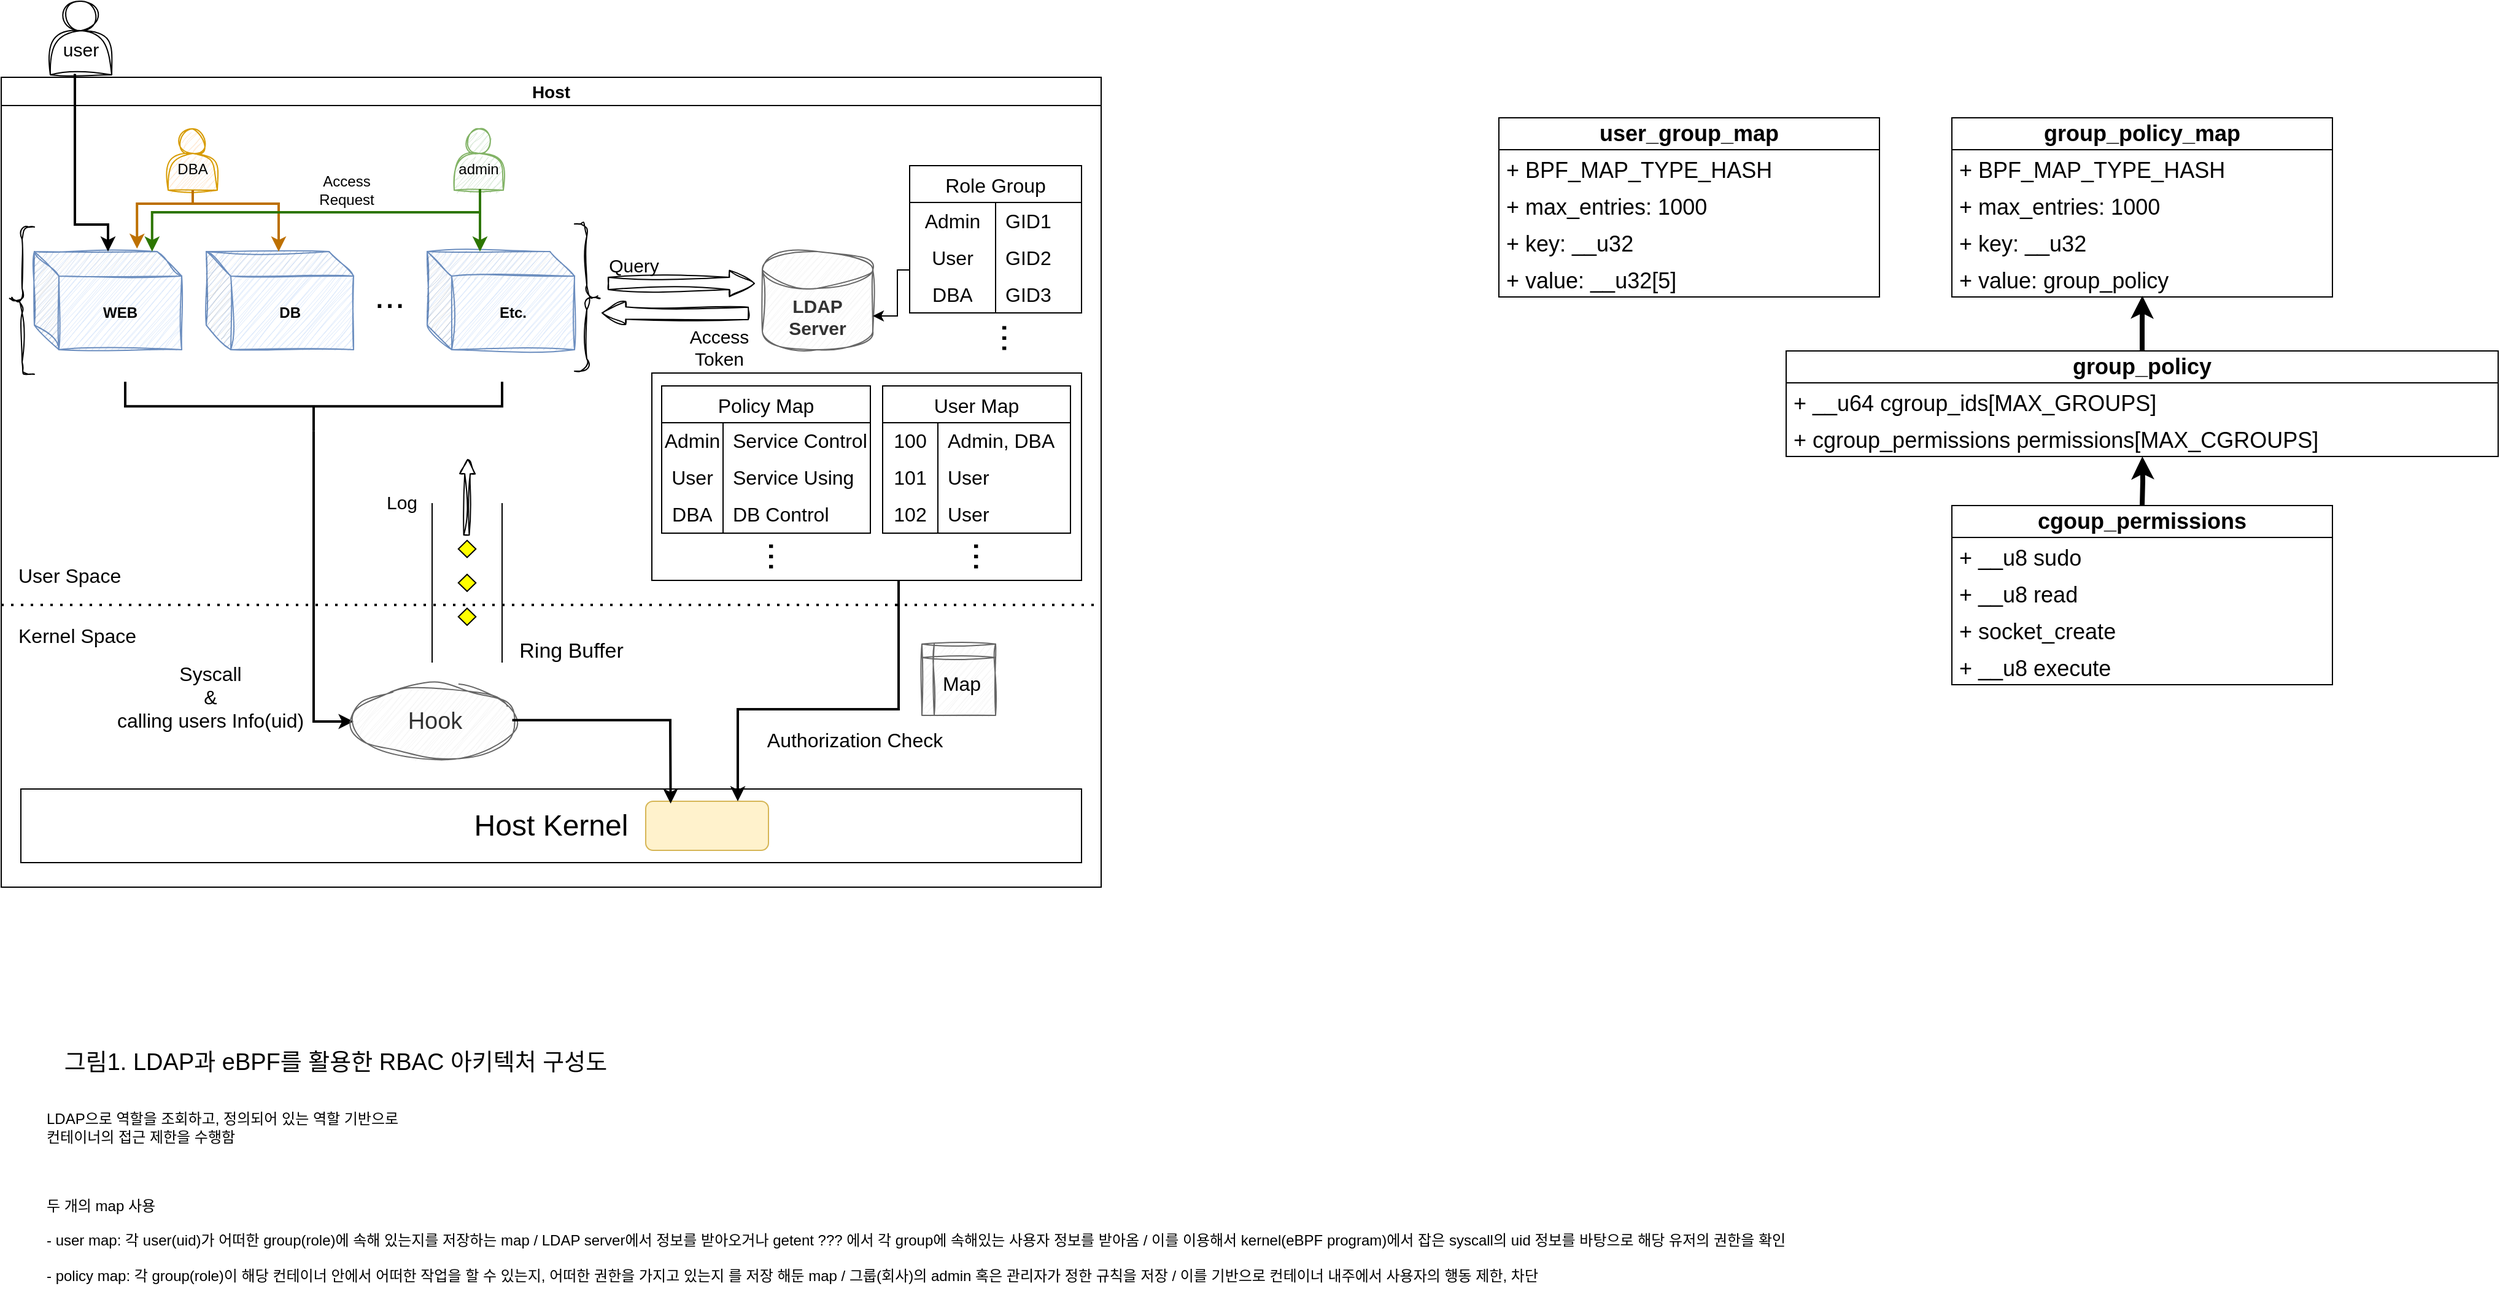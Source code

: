 <mxfile version="24.7.17">
  <diagram name="페이지-1" id="OeGGUrurBwnydXl34IDs">
    <mxGraphModel dx="1259" dy="655" grid="1" gridSize="10" guides="1" tooltips="1" connect="1" arrows="1" fold="1" page="1" pageScale="1" pageWidth="827" pageHeight="1169" math="0" shadow="0">
      <root>
        <mxCell id="0" />
        <mxCell id="1" parent="0" />
        <mxCell id="XZGAnjdKv0loTaV-YKSG-109" value="&lt;font style=&quot;font-size: 19px;&quot;&gt;그림1. LDAP과 eBPF를 활용한 RBAC 아키텍처 구성도&lt;/font&gt;" style="text;html=1;align=center;verticalAlign=middle;resizable=0;points=[];autosize=1;strokeColor=none;fillColor=none;" parent="1" vertex="1">
          <mxGeometry x="37" y="950" width="490" height="40" as="geometry" />
        </mxCell>
        <mxCell id="XZGAnjdKv0loTaV-YKSG-129" value="LDAP으로 역할을 조회하고, 정의되어 있는 역할 기반으로&amp;nbsp;&lt;div&gt;컨테이너의 접근 제한을 수행함&lt;/div&gt;" style="text;html=1;align=left;verticalAlign=middle;resizable=0;points=[];autosize=1;strokeColor=none;fillColor=none;" parent="1" vertex="1">
          <mxGeometry x="45" y="1003" width="330" height="40" as="geometry" />
        </mxCell>
        <mxCell id="XZGAnjdKv0loTaV-YKSG-136" value="두 개의 map 사용&lt;div&gt;&lt;br&gt;- user map: 각 user(uid)가 어떠한 group(role)에 속해 있는지를 저장하는 map / LDAP server에서 정보를 받아오거나 getent ??? 에서 각 group에 속해있는 사용자 정보를 받아옴 / 이를 이용해서 kernel(eBPF program)에서 잡은 syscall의 uid 정보를 바탕으로 해당 유저의 권한을 확인&lt;div&gt;&lt;br&gt;&lt;div&gt;- policy map: 각 group(role)이 해당 컨테이너 안에서 어떠한 작업을 할 수 있는지, 어떠한 권한을 가지고 있는지 를 저장 해둔 map / 그룹(회사)의 admin 혹은 관리자가 정한 규칙을 저장 / 이를 기반으로 컨테이너 내주에서 사용자의 행동 제한, 차단&lt;/div&gt;&lt;/div&gt;&lt;/div&gt;" style="text;html=1;align=left;verticalAlign=middle;resizable=0;points=[];autosize=1;strokeColor=none;fillColor=none;" parent="1" vertex="1">
          <mxGeometry x="45" y="1070" width="1510" height="90" as="geometry" />
        </mxCell>
        <mxCell id="NvO6NaQh2NzB1B0ZIFdz-1" value="Host" style="swimlane;whiteSpace=wrap;html=1;fontSize=14;" vertex="1" parent="1">
          <mxGeometry x="10" y="167" width="896" height="660" as="geometry" />
        </mxCell>
        <mxCell id="NvO6NaQh2NzB1B0ZIFdz-2" value="" style="endArrow=none;dashed=1;html=1;dashPattern=1 3;strokeWidth=2;rounded=0;" edge="1" parent="NvO6NaQh2NzB1B0ZIFdz-1">
          <mxGeometry width="50" height="50" relative="1" as="geometry">
            <mxPoint y="430" as="sourcePoint" />
            <mxPoint x="896" y="430" as="targetPoint" />
          </mxGeometry>
        </mxCell>
        <mxCell id="NvO6NaQh2NzB1B0ZIFdz-3" value="WEB" style="shape=cube;whiteSpace=wrap;html=1;boundedLbl=1;backgroundOutline=1;darkOpacity=0.05;darkOpacity2=0.1;fillColor=#dae8fc;strokeColor=#6c8ebf;sketch=1;curveFitting=1;jiggle=2;fontStyle=1" vertex="1" parent="NvO6NaQh2NzB1B0ZIFdz-1">
          <mxGeometry x="27" y="142" width="120" height="80" as="geometry" />
        </mxCell>
        <mxCell id="NvO6NaQh2NzB1B0ZIFdz-4" value="DB&amp;nbsp;" style="shape=cube;whiteSpace=wrap;html=1;boundedLbl=1;backgroundOutline=1;darkOpacity=0.05;darkOpacity2=0.1;fillColor=#dae8fc;strokeColor=#6c8ebf;sketch=1;curveFitting=1;jiggle=2;fontStyle=1" vertex="1" parent="NvO6NaQh2NzB1B0ZIFdz-1">
          <mxGeometry x="167" y="142" width="120" height="80" as="geometry" />
        </mxCell>
        <mxCell id="NvO6NaQh2NzB1B0ZIFdz-5" value="Host Kernel" style="rounded=0;whiteSpace=wrap;html=1;fontSize=24;" vertex="1" parent="NvO6NaQh2NzB1B0ZIFdz-1">
          <mxGeometry x="16" y="580" width="864" height="60" as="geometry" />
        </mxCell>
        <mxCell id="NvO6NaQh2NzB1B0ZIFdz-6" value="" style="group" vertex="1" connectable="0" parent="NvO6NaQh2NzB1B0ZIFdz-1">
          <mxGeometry x="525" y="590" width="100" height="40" as="geometry" />
        </mxCell>
        <mxCell id="NvO6NaQh2NzB1B0ZIFdz-7" value="" style="rounded=1;whiteSpace=wrap;html=1;fillColor=#fff2cc;strokeColor=#d6b656;" vertex="1" parent="NvO6NaQh2NzB1B0ZIFdz-6">
          <mxGeometry width="100" height="40" as="geometry" />
        </mxCell>
        <mxCell id="NvO6NaQh2NzB1B0ZIFdz-8" value="" style="shape=image;verticalLabelPosition=bottom;labelBackgroundColor=default;verticalAlign=top;aspect=fixed;imageAspect=0;image=https://ebpf.io/static/logo-black-98b7a1413b4a74ed961d292cf83da82e.svg;" vertex="1" parent="NvO6NaQh2NzB1B0ZIFdz-6">
          <mxGeometry x="14.667" y="7.667" width="70.667" height="24.667" as="geometry" />
        </mxCell>
        <mxCell id="NvO6NaQh2NzB1B0ZIFdz-9" value="User Space" style="text;html=1;align=left;verticalAlign=middle;resizable=0;points=[];autosize=1;strokeColor=none;fillColor=none;fontSize=16;" vertex="1" parent="NvO6NaQh2NzB1B0ZIFdz-1">
          <mxGeometry x="12" y="391" width="110" height="30" as="geometry" />
        </mxCell>
        <mxCell id="NvO6NaQh2NzB1B0ZIFdz-10" value="LDAP&lt;div style=&quot;font-size: 15px;&quot;&gt;Server&lt;/div&gt;" style="shape=cylinder3;whiteSpace=wrap;html=1;boundedLbl=1;backgroundOutline=1;size=15;fillColor=#f5f5f5;fontColor=#333333;strokeColor=#666666;sketch=1;curveFitting=1;jiggle=2;fontStyle=1;fontSize=15;" vertex="1" parent="NvO6NaQh2NzB1B0ZIFdz-1">
          <mxGeometry x="620" y="142" width="90" height="80" as="geometry" />
        </mxCell>
        <mxCell id="NvO6NaQh2NzB1B0ZIFdz-11" value="Kernel Space" style="text;html=1;align=left;verticalAlign=middle;resizable=0;points=[];autosize=1;strokeColor=none;fillColor=none;fontSize=16;" vertex="1" parent="NvO6NaQh2NzB1B0ZIFdz-1">
          <mxGeometry x="12" y="440" width="120" height="30" as="geometry" />
        </mxCell>
        <mxCell id="NvO6NaQh2NzB1B0ZIFdz-12" value="Etc." style="shape=cube;whiteSpace=wrap;html=1;boundedLbl=1;backgroundOutline=1;darkOpacity=0.05;darkOpacity2=0.1;fillColor=#dae8fc;strokeColor=#6c8ebf;sketch=1;curveFitting=1;jiggle=2;fontStyle=1" vertex="1" parent="NvO6NaQh2NzB1B0ZIFdz-1">
          <mxGeometry x="347" y="142" width="120" height="80" as="geometry" />
        </mxCell>
        <mxCell id="NvO6NaQh2NzB1B0ZIFdz-13" value="&lt;font style=&quot;font-size: 30px;&quot;&gt;...&lt;/font&gt;" style="text;html=1;align=center;verticalAlign=middle;resizable=0;points=[];autosize=1;strokeColor=none;fillColor=none;" vertex="1" parent="NvO6NaQh2NzB1B0ZIFdz-1">
          <mxGeometry x="291" y="152" width="50" height="50" as="geometry" />
        </mxCell>
        <mxCell id="NvO6NaQh2NzB1B0ZIFdz-14" value="" style="shape=flexArrow;endArrow=classic;html=1;rounded=0;sketch=1;curveFitting=1;jiggle=2;endWidth=10.347;endSize=6.43;" edge="1" parent="NvO6NaQh2NzB1B0ZIFdz-1">
          <mxGeometry width="50" height="50" relative="1" as="geometry">
            <mxPoint x="494" y="168" as="sourcePoint" />
            <mxPoint x="614" y="168" as="targetPoint" />
          </mxGeometry>
        </mxCell>
        <mxCell id="NvO6NaQh2NzB1B0ZIFdz-15" value="&lt;span style=&quot;font-size: 15px;&quot;&gt;Query&lt;/span&gt;" style="text;html=1;align=center;verticalAlign=middle;resizable=0;points=[];autosize=1;strokeColor=none;fillColor=none;fontSize=15;" vertex="1" parent="NvO6NaQh2NzB1B0ZIFdz-1">
          <mxGeometry x="485" y="138" width="60" height="30" as="geometry" />
        </mxCell>
        <mxCell id="NvO6NaQh2NzB1B0ZIFdz-16" style="edgeStyle=orthogonalEdgeStyle;rounded=0;orthogonalLoop=1;jettySize=auto;html=1;exitX=0.5;exitY=1;exitDx=0;exitDy=0;fillColor=#60a917;strokeColor=#2D7600;strokeWidth=2;" edge="1" parent="NvO6NaQh2NzB1B0ZIFdz-1" source="NvO6NaQh2NzB1B0ZIFdz-29" target="NvO6NaQh2NzB1B0ZIFdz-12">
          <mxGeometry relative="1" as="geometry">
            <mxPoint x="390" y="12" as="sourcePoint" />
            <mxPoint x="584" y="142" as="targetPoint" />
            <Array as="points">
              <mxPoint x="390" y="132" />
              <mxPoint x="390" y="132" />
            </Array>
          </mxGeometry>
        </mxCell>
        <mxCell id="NvO6NaQh2NzB1B0ZIFdz-17" value="" style="shape=flexArrow;endArrow=classic;html=1;rounded=0;sketch=1;curveFitting=1;jiggle=2;endWidth=7.645;endSize=6.084;" edge="1" parent="NvO6NaQh2NzB1B0ZIFdz-1">
          <mxGeometry width="50" height="50" relative="1" as="geometry">
            <mxPoint x="609" y="192.43" as="sourcePoint" />
            <mxPoint x="489" y="192" as="targetPoint" />
          </mxGeometry>
        </mxCell>
        <mxCell id="NvO6NaQh2NzB1B0ZIFdz-18" value="" style="group;sketch=1;curveFitting=1;jiggle=2;" connectable="0" vertex="1" parent="NvO6NaQh2NzB1B0ZIFdz-1">
          <mxGeometry x="102" y="230.16" width="307" height="260.84" as="geometry" />
        </mxCell>
        <mxCell id="NvO6NaQh2NzB1B0ZIFdz-19" value="" style="strokeWidth=2;html=1;shape=mxgraph.flowchart.annotation_2;align=left;labelPosition=right;pointerEvents=1;direction=north;" vertex="1" parent="NvO6NaQh2NzB1B0ZIFdz-18">
          <mxGeometry x="-1" y="18" width="307" height="40" as="geometry" />
        </mxCell>
        <mxCell id="NvO6NaQh2NzB1B0ZIFdz-20" value="" style="shape=flexArrow;endArrow=classic;html=1;rounded=0;width=4.444;endSize=3.541;endWidth=7.088;startWidth=20;sketch=1;curveFitting=1;jiggle=2;" edge="1" parent="NvO6NaQh2NzB1B0ZIFdz-18">
          <mxGeometry width="50" height="50" relative="1" as="geometry">
            <mxPoint x="277" y="143.34" as="sourcePoint" />
            <mxPoint x="278" y="80.84" as="targetPoint" />
            <Array as="points" />
          </mxGeometry>
        </mxCell>
        <mxCell id="NvO6NaQh2NzB1B0ZIFdz-21" value="Log" style="text;html=1;align=center;verticalAlign=middle;resizable=0;points=[];autosize=1;strokeColor=none;fillColor=none;fontSize=15;" vertex="1" parent="NvO6NaQh2NzB1B0ZIFdz-18">
          <mxGeometry x="199" y="100.84" width="50" height="30" as="geometry" />
        </mxCell>
        <mxCell id="NvO6NaQh2NzB1B0ZIFdz-22" value="" style="verticalLabelPosition=bottom;verticalAlign=top;html=1;shape=mxgraph.flowchart.parallel_mode;pointerEvents=1;direction=south;" vertex="1" parent="NvO6NaQh2NzB1B0ZIFdz-18">
          <mxGeometry x="249" y="116.84" width="57" height="130" as="geometry" />
        </mxCell>
        <mxCell id="NvO6NaQh2NzB1B0ZIFdz-23" style="edgeStyle=orthogonalEdgeStyle;rounded=0;orthogonalLoop=1;jettySize=auto;html=1;exitX=0;exitY=0.5;exitDx=0;exitDy=0;endArrow=none;endFill=0;startArrow=classic;startFill=1;strokeWidth=2;" edge="1" parent="NvO6NaQh2NzB1B0ZIFdz-1" source="NvO6NaQh2NzB1B0ZIFdz-24" target="NvO6NaQh2NzB1B0ZIFdz-19">
          <mxGeometry relative="1" as="geometry">
            <mxPoint x="246" y="300" as="targetPoint" />
          </mxGeometry>
        </mxCell>
        <mxCell id="NvO6NaQh2NzB1B0ZIFdz-24" value="Hook" style="ellipse;whiteSpace=wrap;html=1;fillColor=#f5f5f5;fontColor=#333333;strokeColor=#666666;shadow=0;sketch=1;curveFitting=1;jiggle=2;fontSize=19;" vertex="1" parent="NvO6NaQh2NzB1B0ZIFdz-1">
          <mxGeometry x="287" y="495" width="133" height="60" as="geometry" />
        </mxCell>
        <mxCell id="NvO6NaQh2NzB1B0ZIFdz-25" value="" style="shape=curlyBracket;whiteSpace=wrap;html=1;rounded=1;flipH=1;labelPosition=right;verticalLabelPosition=middle;align=left;verticalAlign=middle;sketch=1;curveFitting=1;jiggle=2;" vertex="1" parent="NvO6NaQh2NzB1B0ZIFdz-1">
          <mxGeometry x="467" y="119.5" width="20" height="120" as="geometry" />
        </mxCell>
        <mxCell id="NvO6NaQh2NzB1B0ZIFdz-26" value="&lt;div&gt;&lt;br&gt;&lt;/div&gt;DBA" style="shape=actor;whiteSpace=wrap;html=1;fillColor=#ffe6cc;strokeColor=#d79b00;sketch=1;curveFitting=1;jiggle=2;" vertex="1" parent="NvO6NaQh2NzB1B0ZIFdz-1">
          <mxGeometry x="136" y="42" width="40" height="50" as="geometry" />
        </mxCell>
        <mxCell id="NvO6NaQh2NzB1B0ZIFdz-27" style="edgeStyle=orthogonalEdgeStyle;rounded=0;orthogonalLoop=1;jettySize=auto;html=1;fillColor=#f0a30a;strokeColor=#BD7000;strokeWidth=2;" edge="1" parent="NvO6NaQh2NzB1B0ZIFdz-1">
          <mxGeometry relative="1" as="geometry">
            <mxPoint x="226" y="142" as="targetPoint" />
            <Array as="points">
              <mxPoint x="156" y="103" />
              <mxPoint x="226" y="103" />
            </Array>
            <mxPoint x="156" y="103" as="sourcePoint" />
          </mxGeometry>
        </mxCell>
        <mxCell id="NvO6NaQh2NzB1B0ZIFdz-28" style="edgeStyle=orthogonalEdgeStyle;rounded=0;orthogonalLoop=1;jettySize=auto;html=1;strokeWidth=2;" edge="1" parent="NvO6NaQh2NzB1B0ZIFdz-1" target="NvO6NaQh2NzB1B0ZIFdz-3">
          <mxGeometry relative="1" as="geometry">
            <mxPoint x="63.99" y="119.99" as="targetPoint" />
            <Array as="points">
              <mxPoint x="60" y="120" />
            </Array>
            <mxPoint x="60" y="-9" as="sourcePoint" />
          </mxGeometry>
        </mxCell>
        <mxCell id="NvO6NaQh2NzB1B0ZIFdz-29" value="&lt;div&gt;&lt;br&gt;&lt;/div&gt;&lt;div&gt;&lt;span style=&quot;background-color: initial;&quot;&gt;admin&lt;/span&gt;&lt;br&gt;&lt;/div&gt;" style="shape=actor;whiteSpace=wrap;html=1;fillColor=#d5e8d4;strokeColor=#82b366;sketch=1;curveFitting=1;jiggle=2;" vertex="1" parent="NvO6NaQh2NzB1B0ZIFdz-1">
          <mxGeometry x="369" y="42" width="40" height="50" as="geometry" />
        </mxCell>
        <mxCell id="NvO6NaQh2NzB1B0ZIFdz-30" style="edgeStyle=orthogonalEdgeStyle;rounded=0;orthogonalLoop=1;jettySize=auto;html=1;exitX=0.5;exitY=1;exitDx=0;exitDy=0;entryX=0.641;entryY=0.022;entryDx=0;entryDy=0;entryPerimeter=0;fillColor=#60a917;strokeColor=#2D7600;strokeWidth=2;" edge="1" parent="NvO6NaQh2NzB1B0ZIFdz-1" source="NvO6NaQh2NzB1B0ZIFdz-29">
          <mxGeometry relative="1" as="geometry">
            <mxPoint x="408.99" y="100.24" as="sourcePoint" />
            <mxPoint x="122.91" y="142" as="targetPoint" />
            <Array as="points">
              <mxPoint x="390" y="110" />
              <mxPoint x="123" y="110" />
            </Array>
          </mxGeometry>
        </mxCell>
        <mxCell id="NvO6NaQh2NzB1B0ZIFdz-31" value="Access&lt;br&gt;Request" style="text;html=1;align=center;verticalAlign=middle;resizable=0;points=[];autosize=1;strokeColor=none;fillColor=none;" vertex="1" parent="NvO6NaQh2NzB1B0ZIFdz-1">
          <mxGeometry x="246" y="72" width="70" height="40" as="geometry" />
        </mxCell>
        <mxCell id="NvO6NaQh2NzB1B0ZIFdz-32" value="Ring Buffer" style="text;html=1;align=center;verticalAlign=middle;resizable=0;points=[];autosize=1;strokeColor=none;fillColor=none;fontSize=17;" vertex="1" parent="NvO6NaQh2NzB1B0ZIFdz-1">
          <mxGeometry x="409" y="453" width="110" height="30" as="geometry" />
        </mxCell>
        <mxCell id="NvO6NaQh2NzB1B0ZIFdz-33" style="edgeStyle=orthogonalEdgeStyle;rounded=0;orthogonalLoop=1;jettySize=auto;html=1;strokeWidth=2;entryX=0.75;entryY=0;entryDx=0;entryDy=0;" edge="1" parent="NvO6NaQh2NzB1B0ZIFdz-1" source="NvO6NaQh2NzB1B0ZIFdz-50" target="NvO6NaQh2NzB1B0ZIFdz-7">
          <mxGeometry relative="1" as="geometry">
            <mxPoint x="731.0" y="453.85" as="sourcePoint" />
            <mxPoint x="565" y="591" as="targetPoint" />
            <Array as="points">
              <mxPoint x="731" y="515" />
              <mxPoint x="600" y="515" />
            </Array>
          </mxGeometry>
        </mxCell>
        <mxCell id="NvO6NaQh2NzB1B0ZIFdz-34" value="Authorization Check" style="text;html=1;align=center;verticalAlign=middle;resizable=0;points=[];autosize=1;strokeColor=none;fillColor=none;fontSize=16;" vertex="1" parent="NvO6NaQh2NzB1B0ZIFdz-1">
          <mxGeometry x="610" y="525" width="170" height="30" as="geometry" />
        </mxCell>
        <mxCell id="NvO6NaQh2NzB1B0ZIFdz-35" value="Role Group" style="shape=table;startSize=30;container=1;collapsible=0;childLayout=tableLayout;fixedRows=1;rowLines=0;fontStyle=0;strokeColor=default;fontSize=16;" vertex="1" parent="NvO6NaQh2NzB1B0ZIFdz-1">
          <mxGeometry x="740" y="72" width="140" height="120" as="geometry" />
        </mxCell>
        <mxCell id="NvO6NaQh2NzB1B0ZIFdz-36" value="" style="shape=tableRow;horizontal=0;startSize=0;swimlaneHead=0;swimlaneBody=0;top=0;left=0;bottom=0;right=0;collapsible=0;dropTarget=0;fillColor=none;points=[[0,0.5],[1,0.5]];portConstraint=eastwest;strokeColor=inherit;fontSize=16;" vertex="1" parent="NvO6NaQh2NzB1B0ZIFdz-35">
          <mxGeometry y="30" width="140" height="30" as="geometry" />
        </mxCell>
        <mxCell id="NvO6NaQh2NzB1B0ZIFdz-37" value="Admin" style="shape=partialRectangle;html=1;whiteSpace=wrap;connectable=0;fillColor=none;top=0;left=0;bottom=0;right=0;overflow=hidden;pointerEvents=1;strokeColor=inherit;fontSize=16;" vertex="1" parent="NvO6NaQh2NzB1B0ZIFdz-36">
          <mxGeometry width="70" height="30" as="geometry">
            <mxRectangle width="70" height="30" as="alternateBounds" />
          </mxGeometry>
        </mxCell>
        <mxCell id="NvO6NaQh2NzB1B0ZIFdz-38" value="GID1" style="shape=partialRectangle;html=1;whiteSpace=wrap;connectable=0;fillColor=none;top=0;left=0;bottom=0;right=0;align=left;spacingLeft=6;overflow=hidden;strokeColor=inherit;fontSize=16;" vertex="1" parent="NvO6NaQh2NzB1B0ZIFdz-36">
          <mxGeometry x="70" width="70" height="30" as="geometry">
            <mxRectangle width="70" height="30" as="alternateBounds" />
          </mxGeometry>
        </mxCell>
        <mxCell id="NvO6NaQh2NzB1B0ZIFdz-39" value="" style="shape=tableRow;horizontal=0;startSize=0;swimlaneHead=0;swimlaneBody=0;top=0;left=0;bottom=0;right=0;collapsible=0;dropTarget=0;fillColor=none;points=[[0,0.5],[1,0.5]];portConstraint=eastwest;strokeColor=inherit;fontSize=16;" vertex="1" parent="NvO6NaQh2NzB1B0ZIFdz-35">
          <mxGeometry y="60" width="140" height="30" as="geometry" />
        </mxCell>
        <mxCell id="NvO6NaQh2NzB1B0ZIFdz-40" value="User" style="shape=partialRectangle;html=1;whiteSpace=wrap;connectable=0;fillColor=none;top=0;left=0;bottom=0;right=0;overflow=hidden;strokeColor=inherit;fontSize=16;" vertex="1" parent="NvO6NaQh2NzB1B0ZIFdz-39">
          <mxGeometry width="70" height="30" as="geometry">
            <mxRectangle width="70" height="30" as="alternateBounds" />
          </mxGeometry>
        </mxCell>
        <mxCell id="NvO6NaQh2NzB1B0ZIFdz-41" value="GID2" style="shape=partialRectangle;html=1;whiteSpace=wrap;connectable=0;fillColor=none;top=0;left=0;bottom=0;right=0;align=left;spacingLeft=6;overflow=hidden;strokeColor=inherit;fontSize=16;" vertex="1" parent="NvO6NaQh2NzB1B0ZIFdz-39">
          <mxGeometry x="70" width="70" height="30" as="geometry">
            <mxRectangle width="70" height="30" as="alternateBounds" />
          </mxGeometry>
        </mxCell>
        <mxCell id="NvO6NaQh2NzB1B0ZIFdz-42" value="" style="shape=tableRow;horizontal=0;startSize=0;swimlaneHead=0;swimlaneBody=0;top=0;left=0;bottom=0;right=0;collapsible=0;dropTarget=0;fillColor=none;points=[[0,0.5],[1,0.5]];portConstraint=eastwest;strokeColor=inherit;fontSize=16;" vertex="1" parent="NvO6NaQh2NzB1B0ZIFdz-35">
          <mxGeometry y="90" width="140" height="30" as="geometry" />
        </mxCell>
        <mxCell id="NvO6NaQh2NzB1B0ZIFdz-43" value="DBA" style="shape=partialRectangle;html=1;whiteSpace=wrap;connectable=0;fillColor=none;top=0;left=0;bottom=0;right=0;overflow=hidden;strokeColor=inherit;fontSize=16;" vertex="1" parent="NvO6NaQh2NzB1B0ZIFdz-42">
          <mxGeometry width="70" height="30" as="geometry">
            <mxRectangle width="70" height="30" as="alternateBounds" />
          </mxGeometry>
        </mxCell>
        <mxCell id="NvO6NaQh2NzB1B0ZIFdz-44" value="GID3" style="shape=partialRectangle;html=1;whiteSpace=wrap;connectable=0;fillColor=none;top=0;left=0;bottom=0;right=0;align=left;spacingLeft=6;overflow=hidden;strokeColor=inherit;fontSize=16;" vertex="1" parent="NvO6NaQh2NzB1B0ZIFdz-42">
          <mxGeometry x="70" width="70" height="30" as="geometry">
            <mxRectangle width="70" height="30" as="alternateBounds" />
          </mxGeometry>
        </mxCell>
        <mxCell id="NvO6NaQh2NzB1B0ZIFdz-45" style="edgeStyle=orthogonalEdgeStyle;rounded=0;orthogonalLoop=1;jettySize=auto;html=1;entryX=0.203;entryY=0.047;entryDx=0;entryDy=0;entryPerimeter=0;exitX=0.972;exitY=0.482;exitDx=0;exitDy=0;exitPerimeter=0;strokeWidth=2;" edge="1" parent="NvO6NaQh2NzB1B0ZIFdz-1" source="NvO6NaQh2NzB1B0ZIFdz-24" target="NvO6NaQh2NzB1B0ZIFdz-7">
          <mxGeometry relative="1" as="geometry">
            <mxPoint x="500" y="461" as="sourcePoint" />
            <mxPoint x="500" y="590" as="targetPoint" />
            <Array as="points">
              <mxPoint x="545" y="524" />
              <mxPoint x="545" y="533" />
              <mxPoint x="545" y="533" />
            </Array>
          </mxGeometry>
        </mxCell>
        <mxCell id="NvO6NaQh2NzB1B0ZIFdz-46" value="" style="shape=curlyBracket;whiteSpace=wrap;html=1;rounded=1;labelPosition=left;verticalLabelPosition=middle;align=right;verticalAlign=middle;sketch=1;curveFitting=1;jiggle=2;" vertex="1" parent="NvO6NaQh2NzB1B0ZIFdz-1">
          <mxGeometry x="7" y="122" width="20" height="120" as="geometry" />
        </mxCell>
        <mxCell id="NvO6NaQh2NzB1B0ZIFdz-47" style="edgeStyle=orthogonalEdgeStyle;rounded=0;orthogonalLoop=1;jettySize=auto;html=1;exitX=0;exitY=0.5;exitDx=0;exitDy=0;entryX=1;entryY=0;entryDx=0;entryDy=52.5;entryPerimeter=0;" edge="1" parent="NvO6NaQh2NzB1B0ZIFdz-1" source="NvO6NaQh2NzB1B0ZIFdz-36" target="NvO6NaQh2NzB1B0ZIFdz-10">
          <mxGeometry relative="1" as="geometry">
            <Array as="points">
              <mxPoint x="730" y="157" />
              <mxPoint x="730" y="195" />
            </Array>
          </mxGeometry>
        </mxCell>
        <mxCell id="NvO6NaQh2NzB1B0ZIFdz-48" value="&lt;font style=&quot;font-size: 30px;&quot;&gt;...&lt;/font&gt;" style="text;html=1;align=center;verticalAlign=middle;resizable=0;points=[];autosize=1;strokeColor=none;fillColor=none;textDirection=vertical-rl;" vertex="1" parent="NvO6NaQh2NzB1B0ZIFdz-1">
          <mxGeometry x="800" y="210" width="50" height="50" as="geometry" />
        </mxCell>
        <mxCell id="NvO6NaQh2NzB1B0ZIFdz-49" value="" style="group" connectable="0" vertex="1" parent="NvO6NaQh2NzB1B0ZIFdz-1">
          <mxGeometry x="530" y="241" width="350" height="200" as="geometry" />
        </mxCell>
        <mxCell id="NvO6NaQh2NzB1B0ZIFdz-50" value="" style="rounded=0;whiteSpace=wrap;html=1;" vertex="1" parent="NvO6NaQh2NzB1B0ZIFdz-49">
          <mxGeometry width="350" height="169" as="geometry" />
        </mxCell>
        <mxCell id="NvO6NaQh2NzB1B0ZIFdz-51" value="Policy Map" style="shape=table;startSize=30;container=1;collapsible=0;childLayout=tableLayout;fixedRows=1;rowLines=0;fontStyle=0;strokeColor=default;fontSize=16;" vertex="1" parent="NvO6NaQh2NzB1B0ZIFdz-49">
          <mxGeometry x="8" y="10.44" width="170" height="120" as="geometry" />
        </mxCell>
        <mxCell id="NvO6NaQh2NzB1B0ZIFdz-52" value="" style="shape=tableRow;horizontal=0;startSize=0;swimlaneHead=0;swimlaneBody=0;top=0;left=0;bottom=0;right=0;collapsible=0;dropTarget=0;fillColor=none;points=[[0,0.5],[1,0.5]];portConstraint=eastwest;strokeColor=inherit;fontSize=16;" vertex="1" parent="NvO6NaQh2NzB1B0ZIFdz-51">
          <mxGeometry y="30" width="170" height="30" as="geometry" />
        </mxCell>
        <mxCell id="NvO6NaQh2NzB1B0ZIFdz-53" value="Admin" style="shape=partialRectangle;html=1;whiteSpace=wrap;connectable=0;fillColor=none;top=0;left=0;bottom=0;right=0;overflow=hidden;pointerEvents=1;strokeColor=inherit;fontSize=16;" vertex="1" parent="NvO6NaQh2NzB1B0ZIFdz-52">
          <mxGeometry width="50" height="30" as="geometry">
            <mxRectangle width="50" height="30" as="alternateBounds" />
          </mxGeometry>
        </mxCell>
        <mxCell id="NvO6NaQh2NzB1B0ZIFdz-54" value="Service Control" style="shape=partialRectangle;html=1;whiteSpace=wrap;connectable=0;fillColor=none;top=0;left=0;bottom=0;right=0;align=left;spacingLeft=6;overflow=hidden;strokeColor=inherit;fontSize=16;" vertex="1" parent="NvO6NaQh2NzB1B0ZIFdz-52">
          <mxGeometry x="50" width="120" height="30" as="geometry">
            <mxRectangle width="120" height="30" as="alternateBounds" />
          </mxGeometry>
        </mxCell>
        <mxCell id="NvO6NaQh2NzB1B0ZIFdz-55" value="" style="shape=tableRow;horizontal=0;startSize=0;swimlaneHead=0;swimlaneBody=0;top=0;left=0;bottom=0;right=0;collapsible=0;dropTarget=0;fillColor=none;points=[[0,0.5],[1,0.5]];portConstraint=eastwest;strokeColor=inherit;fontSize=16;" vertex="1" parent="NvO6NaQh2NzB1B0ZIFdz-51">
          <mxGeometry y="60" width="170" height="30" as="geometry" />
        </mxCell>
        <mxCell id="NvO6NaQh2NzB1B0ZIFdz-56" value="User" style="shape=partialRectangle;html=1;whiteSpace=wrap;connectable=0;fillColor=none;top=0;left=0;bottom=0;right=0;overflow=hidden;strokeColor=inherit;fontSize=16;" vertex="1" parent="NvO6NaQh2NzB1B0ZIFdz-55">
          <mxGeometry width="50" height="30" as="geometry">
            <mxRectangle width="50" height="30" as="alternateBounds" />
          </mxGeometry>
        </mxCell>
        <mxCell id="NvO6NaQh2NzB1B0ZIFdz-57" value="Service Using" style="shape=partialRectangle;html=1;whiteSpace=wrap;connectable=0;fillColor=none;top=0;left=0;bottom=0;right=0;align=left;spacingLeft=6;overflow=hidden;strokeColor=inherit;fontSize=16;" vertex="1" parent="NvO6NaQh2NzB1B0ZIFdz-55">
          <mxGeometry x="50" width="120" height="30" as="geometry">
            <mxRectangle width="120" height="30" as="alternateBounds" />
          </mxGeometry>
        </mxCell>
        <mxCell id="NvO6NaQh2NzB1B0ZIFdz-58" value="" style="shape=tableRow;horizontal=0;startSize=0;swimlaneHead=0;swimlaneBody=0;top=0;left=0;bottom=0;right=0;collapsible=0;dropTarget=0;fillColor=none;points=[[0,0.5],[1,0.5]];portConstraint=eastwest;strokeColor=inherit;fontSize=16;" vertex="1" parent="NvO6NaQh2NzB1B0ZIFdz-51">
          <mxGeometry y="90" width="170" height="30" as="geometry" />
        </mxCell>
        <mxCell id="NvO6NaQh2NzB1B0ZIFdz-59" value="DBA" style="shape=partialRectangle;html=1;whiteSpace=wrap;connectable=0;fillColor=none;top=0;left=0;bottom=0;right=0;overflow=hidden;strokeColor=inherit;fontSize=16;" vertex="1" parent="NvO6NaQh2NzB1B0ZIFdz-58">
          <mxGeometry width="50" height="30" as="geometry">
            <mxRectangle width="50" height="30" as="alternateBounds" />
          </mxGeometry>
        </mxCell>
        <mxCell id="NvO6NaQh2NzB1B0ZIFdz-60" value="DB Control" style="shape=partialRectangle;html=1;whiteSpace=wrap;connectable=0;fillColor=none;top=0;left=0;bottom=0;right=0;align=left;spacingLeft=6;overflow=hidden;strokeColor=inherit;fontSize=16;" vertex="1" parent="NvO6NaQh2NzB1B0ZIFdz-58">
          <mxGeometry x="50" width="120" height="30" as="geometry">
            <mxRectangle width="120" height="30" as="alternateBounds" />
          </mxGeometry>
        </mxCell>
        <mxCell id="NvO6NaQh2NzB1B0ZIFdz-61" value="&lt;font style=&quot;font-size: 30px;&quot;&gt;...&lt;/font&gt;" style="text;html=1;align=center;verticalAlign=middle;resizable=0;points=[];autosize=1;strokeColor=none;fillColor=none;textDirection=vertical-rl;" vertex="1" parent="NvO6NaQh2NzB1B0ZIFdz-49">
          <mxGeometry x="247" y="147" width="50" height="50" as="geometry" />
        </mxCell>
        <mxCell id="NvO6NaQh2NzB1B0ZIFdz-62" value="User Map" style="shape=table;startSize=30;container=1;collapsible=0;childLayout=tableLayout;fixedRows=1;rowLines=0;fontStyle=0;strokeColor=default;fontSize=16;" vertex="1" parent="NvO6NaQh2NzB1B0ZIFdz-49">
          <mxGeometry x="188" y="10.44" width="153" height="120" as="geometry" />
        </mxCell>
        <mxCell id="NvO6NaQh2NzB1B0ZIFdz-63" value="" style="shape=tableRow;horizontal=0;startSize=0;swimlaneHead=0;swimlaneBody=0;top=0;left=0;bottom=0;right=0;collapsible=0;dropTarget=0;fillColor=none;points=[[0,0.5],[1,0.5]];portConstraint=eastwest;strokeColor=inherit;fontSize=16;" vertex="1" parent="NvO6NaQh2NzB1B0ZIFdz-62">
          <mxGeometry y="30" width="153" height="30" as="geometry" />
        </mxCell>
        <mxCell id="NvO6NaQh2NzB1B0ZIFdz-64" value="100" style="shape=partialRectangle;html=1;whiteSpace=wrap;connectable=0;fillColor=none;top=0;left=0;bottom=0;right=0;overflow=hidden;pointerEvents=1;strokeColor=inherit;fontSize=16;" vertex="1" parent="NvO6NaQh2NzB1B0ZIFdz-63">
          <mxGeometry width="45" height="30" as="geometry">
            <mxRectangle width="45" height="30" as="alternateBounds" />
          </mxGeometry>
        </mxCell>
        <mxCell id="NvO6NaQh2NzB1B0ZIFdz-65" value="&lt;span style=&quot;text-wrap: nowrap;&quot;&gt;Admin, DBA&lt;/span&gt;" style="shape=partialRectangle;html=1;whiteSpace=wrap;connectable=0;fillColor=none;top=0;left=0;bottom=0;right=0;align=left;spacingLeft=6;overflow=hidden;strokeColor=inherit;fontSize=16;" vertex="1" parent="NvO6NaQh2NzB1B0ZIFdz-63">
          <mxGeometry x="45" width="108" height="30" as="geometry">
            <mxRectangle width="108" height="30" as="alternateBounds" />
          </mxGeometry>
        </mxCell>
        <mxCell id="NvO6NaQh2NzB1B0ZIFdz-66" value="" style="shape=tableRow;horizontal=0;startSize=0;swimlaneHead=0;swimlaneBody=0;top=0;left=0;bottom=0;right=0;collapsible=0;dropTarget=0;fillColor=none;points=[[0,0.5],[1,0.5]];portConstraint=eastwest;strokeColor=inherit;fontSize=16;" vertex="1" parent="NvO6NaQh2NzB1B0ZIFdz-62">
          <mxGeometry y="60" width="153" height="30" as="geometry" />
        </mxCell>
        <mxCell id="NvO6NaQh2NzB1B0ZIFdz-67" value="101" style="shape=partialRectangle;html=1;whiteSpace=wrap;connectable=0;fillColor=none;top=0;left=0;bottom=0;right=0;overflow=hidden;strokeColor=inherit;fontSize=16;" vertex="1" parent="NvO6NaQh2NzB1B0ZIFdz-66">
          <mxGeometry width="45" height="30" as="geometry">
            <mxRectangle width="45" height="30" as="alternateBounds" />
          </mxGeometry>
        </mxCell>
        <mxCell id="NvO6NaQh2NzB1B0ZIFdz-68" value="User" style="shape=partialRectangle;html=1;whiteSpace=wrap;connectable=0;fillColor=none;top=0;left=0;bottom=0;right=0;align=left;spacingLeft=6;overflow=hidden;strokeColor=inherit;fontSize=16;" vertex="1" parent="NvO6NaQh2NzB1B0ZIFdz-66">
          <mxGeometry x="45" width="108" height="30" as="geometry">
            <mxRectangle width="108" height="30" as="alternateBounds" />
          </mxGeometry>
        </mxCell>
        <mxCell id="NvO6NaQh2NzB1B0ZIFdz-69" value="" style="shape=tableRow;horizontal=0;startSize=0;swimlaneHead=0;swimlaneBody=0;top=0;left=0;bottom=0;right=0;collapsible=0;dropTarget=0;fillColor=none;points=[[0,0.5],[1,0.5]];portConstraint=eastwest;strokeColor=inherit;fontSize=16;" vertex="1" parent="NvO6NaQh2NzB1B0ZIFdz-62">
          <mxGeometry y="90" width="153" height="30" as="geometry" />
        </mxCell>
        <mxCell id="NvO6NaQh2NzB1B0ZIFdz-70" value="102" style="shape=partialRectangle;html=1;whiteSpace=wrap;connectable=0;fillColor=none;top=0;left=0;bottom=0;right=0;overflow=hidden;strokeColor=inherit;fontSize=16;" vertex="1" parent="NvO6NaQh2NzB1B0ZIFdz-69">
          <mxGeometry width="45" height="30" as="geometry">
            <mxRectangle width="45" height="30" as="alternateBounds" />
          </mxGeometry>
        </mxCell>
        <mxCell id="NvO6NaQh2NzB1B0ZIFdz-71" value="User" style="shape=partialRectangle;html=1;whiteSpace=wrap;connectable=0;fillColor=none;top=0;left=0;bottom=0;right=0;align=left;spacingLeft=6;overflow=hidden;strokeColor=inherit;fontSize=16;" vertex="1" parent="NvO6NaQh2NzB1B0ZIFdz-69">
          <mxGeometry x="45" width="108" height="30" as="geometry">
            <mxRectangle width="108" height="30" as="alternateBounds" />
          </mxGeometry>
        </mxCell>
        <mxCell id="NvO6NaQh2NzB1B0ZIFdz-72" value="&lt;font style=&quot;font-size: 30px;&quot;&gt;...&lt;/font&gt;" style="text;html=1;align=center;verticalAlign=middle;resizable=0;points=[];autosize=1;strokeColor=none;fillColor=none;textDirection=vertical-rl;" vertex="1" parent="NvO6NaQh2NzB1B0ZIFdz-1">
          <mxGeometry x="610" y="388" width="50" height="50" as="geometry" />
        </mxCell>
        <mxCell id="NvO6NaQh2NzB1B0ZIFdz-73" value="" style="group;fontSize=28;" connectable="0" vertex="1" parent="NvO6NaQh2NzB1B0ZIFdz-1">
          <mxGeometry x="750" y="461.82" width="60" height="58.182" as="geometry" />
        </mxCell>
        <mxCell id="NvO6NaQh2NzB1B0ZIFdz-74" value="" style="shape=internalStorage;whiteSpace=wrap;html=1;backgroundOutline=1;fillColor=#f5f5f5;fontColor=#333333;strokeColor=#666666;sketch=1;curveFitting=1;jiggle=2;container=0;dx=10;dy=11;" vertex="1" parent="NvO6NaQh2NzB1B0ZIFdz-73">
          <mxGeometry width="60" height="58.182" as="geometry" />
        </mxCell>
        <mxCell id="NvO6NaQh2NzB1B0ZIFdz-75" value="&lt;font style=&quot;font-size: 16px;&quot;&gt;Map&lt;/font&gt;" style="text;html=1;align=center;verticalAlign=middle;resizable=0;points=[];autosize=1;strokeColor=none;fillColor=none;container=0;" vertex="1" parent="NvO6NaQh2NzB1B0ZIFdz-73">
          <mxGeometry x="7" y="17.502" width="50" height="30" as="geometry" />
        </mxCell>
        <mxCell id="NvO6NaQh2NzB1B0ZIFdz-76" value="Syscall&lt;br style=&quot;font-size: 16px;&quot;&gt;&amp;amp; &lt;br style=&quot;font-size: 16px;&quot;&gt;calling users Info(uid)" style="text;html=1;align=center;verticalAlign=middle;resizable=0;points=[];autosize=1;strokeColor=none;fillColor=none;fontSize=16;" vertex="1" parent="NvO6NaQh2NzB1B0ZIFdz-1">
          <mxGeometry x="80" y="470.0" width="180" height="70" as="geometry" />
        </mxCell>
        <mxCell id="NvO6NaQh2NzB1B0ZIFdz-77" value="&lt;font style=&quot;font-size: 15px;&quot;&gt;Access Token&lt;/font&gt;" style="text;html=1;align=center;verticalAlign=middle;whiteSpace=wrap;rounded=0;fontSize=15;" vertex="1" parent="NvO6NaQh2NzB1B0ZIFdz-1">
          <mxGeometry x="545" y="205" width="80" height="30" as="geometry" />
        </mxCell>
        <mxCell id="NvO6NaQh2NzB1B0ZIFdz-78" style="edgeStyle=orthogonalEdgeStyle;rounded=0;orthogonalLoop=1;jettySize=auto;html=1;exitX=0.5;exitY=1;exitDx=0;exitDy=0;fillColor=#f0a30a;strokeColor=#BD7000;strokeWidth=2;entryX=0.697;entryY=-0.029;entryDx=0;entryDy=0;entryPerimeter=0;" edge="1" parent="NvO6NaQh2NzB1B0ZIFdz-1" source="NvO6NaQh2NzB1B0ZIFdz-26" target="NvO6NaQh2NzB1B0ZIFdz-3">
          <mxGeometry relative="1" as="geometry">
            <mxPoint x="110" y="125" as="targetPoint" />
            <Array as="points">
              <mxPoint x="156" y="103" />
              <mxPoint x="111" y="103" />
            </Array>
          </mxGeometry>
        </mxCell>
        <mxCell id="NvO6NaQh2NzB1B0ZIFdz-79" value="&lt;div style=&quot;font-size: 15px;&quot;&gt;&lt;br style=&quot;font-size: 15px;&quot;&gt;&lt;/div&gt;&lt;div style=&quot;font-size: 15px;&quot;&gt;&lt;span style=&quot;background-color: initial; font-size: 15px;&quot;&gt;user&lt;/span&gt;&lt;br style=&quot;font-size: 15px;&quot;&gt;&lt;/div&gt;" style="shape=actor;whiteSpace=wrap;html=1;sketch=1;curveFitting=1;jiggle=2;fontSize=15;" vertex="1" parent="1">
          <mxGeometry x="50" y="105" width="50" height="60" as="geometry" />
        </mxCell>
        <mxCell id="NvO6NaQh2NzB1B0ZIFdz-80" value="&lt;span style=&quot;font-weight: 700; font-size: 18px;&quot;&gt;user_group_map&lt;/span&gt;" style="swimlane;fontStyle=0;childLayout=stackLayout;horizontal=1;startSize=26;fillColor=none;horizontalStack=0;resizeParent=1;resizeParentMax=0;resizeLast=0;collapsible=1;marginBottom=0;whiteSpace=wrap;html=1;fontSize=18;" vertex="1" parent="1">
          <mxGeometry x="1230" y="200" width="310" height="146" as="geometry" />
        </mxCell>
        <mxCell id="NvO6NaQh2NzB1B0ZIFdz-81" value="+ BPF_MAP_TYPE_HASH" style="text;strokeColor=none;fillColor=none;align=left;verticalAlign=top;spacingLeft=4;spacingRight=4;overflow=hidden;rotatable=0;points=[[0,0.5],[1,0.5]];portConstraint=eastwest;whiteSpace=wrap;html=1;fontSize=18;" vertex="1" parent="NvO6NaQh2NzB1B0ZIFdz-80">
          <mxGeometry y="26" width="310" height="30" as="geometry" />
        </mxCell>
        <mxCell id="NvO6NaQh2NzB1B0ZIFdz-82" value="+ max_entries: 1000" style="text;strokeColor=none;fillColor=none;align=left;verticalAlign=top;spacingLeft=4;spacingRight=4;overflow=hidden;rotatable=0;points=[[0,0.5],[1,0.5]];portConstraint=eastwest;whiteSpace=wrap;html=1;fontSize=18;" vertex="1" parent="NvO6NaQh2NzB1B0ZIFdz-80">
          <mxGeometry y="56" width="310" height="30" as="geometry" />
        </mxCell>
        <mxCell id="NvO6NaQh2NzB1B0ZIFdz-83" value="+ key: __u32" style="text;strokeColor=none;fillColor=none;align=left;verticalAlign=top;spacingLeft=4;spacingRight=4;overflow=hidden;rotatable=0;points=[[0,0.5],[1,0.5]];portConstraint=eastwest;whiteSpace=wrap;html=1;fontSize=18;" vertex="1" parent="NvO6NaQh2NzB1B0ZIFdz-80">
          <mxGeometry y="86" width="310" height="30" as="geometry" />
        </mxCell>
        <mxCell id="NvO6NaQh2NzB1B0ZIFdz-84" value="+ value: __u32[5]" style="text;strokeColor=none;fillColor=none;align=left;verticalAlign=top;spacingLeft=4;spacingRight=4;overflow=hidden;rotatable=0;points=[[0,0.5],[1,0.5]];portConstraint=eastwest;whiteSpace=wrap;html=1;fontSize=18;" vertex="1" parent="NvO6NaQh2NzB1B0ZIFdz-80">
          <mxGeometry y="116" width="310" height="30" as="geometry" />
        </mxCell>
        <mxCell id="NvO6NaQh2NzB1B0ZIFdz-85" value="&lt;span style=&quot;font-weight: 700; font-size: 18px;&quot;&gt;group_policy_map&lt;/span&gt;" style="swimlane;fontStyle=0;childLayout=stackLayout;horizontal=1;startSize=26;fillColor=none;horizontalStack=0;resizeParent=1;resizeParentMax=0;resizeLast=0;collapsible=1;marginBottom=0;whiteSpace=wrap;html=1;fontSize=18;" vertex="1" parent="1">
          <mxGeometry x="1599" y="200" width="310" height="146" as="geometry" />
        </mxCell>
        <mxCell id="NvO6NaQh2NzB1B0ZIFdz-86" value="+ BPF_MAP_TYPE_HASH" style="text;strokeColor=none;fillColor=none;align=left;verticalAlign=top;spacingLeft=4;spacingRight=4;overflow=hidden;rotatable=0;points=[[0,0.5],[1,0.5]];portConstraint=eastwest;whiteSpace=wrap;html=1;fontSize=18;" vertex="1" parent="NvO6NaQh2NzB1B0ZIFdz-85">
          <mxGeometry y="26" width="310" height="30" as="geometry" />
        </mxCell>
        <mxCell id="NvO6NaQh2NzB1B0ZIFdz-87" value="+ max_entries: 1000" style="text;strokeColor=none;fillColor=none;align=left;verticalAlign=top;spacingLeft=4;spacingRight=4;overflow=hidden;rotatable=0;points=[[0,0.5],[1,0.5]];portConstraint=eastwest;whiteSpace=wrap;html=1;fontSize=18;" vertex="1" parent="NvO6NaQh2NzB1B0ZIFdz-85">
          <mxGeometry y="56" width="310" height="30" as="geometry" />
        </mxCell>
        <mxCell id="NvO6NaQh2NzB1B0ZIFdz-88" value="+ key: __u32" style="text;strokeColor=none;fillColor=none;align=left;verticalAlign=top;spacingLeft=4;spacingRight=4;overflow=hidden;rotatable=0;points=[[0,0.5],[1,0.5]];portConstraint=eastwest;whiteSpace=wrap;html=1;fontSize=18;" vertex="1" parent="NvO6NaQh2NzB1B0ZIFdz-85">
          <mxGeometry y="86" width="310" height="30" as="geometry" />
        </mxCell>
        <mxCell id="NvO6NaQh2NzB1B0ZIFdz-89" value="+ value: group_policy" style="text;strokeColor=none;fillColor=none;align=left;verticalAlign=top;spacingLeft=4;spacingRight=4;overflow=hidden;rotatable=0;points=[[0,0.5],[1,0.5]];portConstraint=eastwest;whiteSpace=wrap;html=1;fontSize=18;" vertex="1" parent="NvO6NaQh2NzB1B0ZIFdz-85">
          <mxGeometry y="116" width="310" height="30" as="geometry" />
        </mxCell>
        <mxCell id="NvO6NaQh2NzB1B0ZIFdz-90" style="edgeStyle=orthogonalEdgeStyle;rounded=0;orthogonalLoop=1;jettySize=auto;html=1;exitX=0.5;exitY=0;exitDx=0;exitDy=0;strokeWidth=4;" edge="1" parent="1" source="NvO6NaQh2NzB1B0ZIFdz-91">
          <mxGeometry relative="1" as="geometry">
            <mxPoint x="1754.167" y="345" as="targetPoint" />
            <mxPoint x="1754" y="385" as="sourcePoint" />
          </mxGeometry>
        </mxCell>
        <mxCell id="NvO6NaQh2NzB1B0ZIFdz-91" value="&lt;span style=&quot;font-weight: 700; font-size: 18px;&quot;&gt;group_policy&lt;/span&gt;" style="swimlane;fontStyle=0;childLayout=stackLayout;horizontal=1;startSize=26;fillColor=none;horizontalStack=0;resizeParent=1;resizeParentMax=0;resizeLast=0;collapsible=1;marginBottom=0;whiteSpace=wrap;html=1;fontSize=18;" vertex="1" parent="1">
          <mxGeometry x="1464" y="390" width="580" height="86" as="geometry" />
        </mxCell>
        <mxCell id="NvO6NaQh2NzB1B0ZIFdz-92" value="+ __u64 cgroup_ids[MAX_GROUPS]" style="text;strokeColor=none;fillColor=none;align=left;verticalAlign=top;spacingLeft=4;spacingRight=4;overflow=hidden;rotatable=0;points=[[0,0.5],[1,0.5]];portConstraint=eastwest;whiteSpace=wrap;html=1;fontSize=18;" vertex="1" parent="NvO6NaQh2NzB1B0ZIFdz-91">
          <mxGeometry y="26" width="580" height="30" as="geometry" />
        </mxCell>
        <mxCell id="NvO6NaQh2NzB1B0ZIFdz-93" value="+ cgroup_permissions permissions[MAX_CGROUPS]" style="text;strokeColor=none;fillColor=none;align=left;verticalAlign=top;spacingLeft=4;spacingRight=4;overflow=hidden;rotatable=0;points=[[0,0.5],[1,0.5]];portConstraint=eastwest;whiteSpace=wrap;html=1;fontSize=18;" vertex="1" parent="NvO6NaQh2NzB1B0ZIFdz-91">
          <mxGeometry y="56" width="580" height="30" as="geometry" />
        </mxCell>
        <mxCell id="NvO6NaQh2NzB1B0ZIFdz-94" style="edgeStyle=orthogonalEdgeStyle;rounded=0;orthogonalLoop=1;jettySize=auto;html=1;exitX=0.5;exitY=0;exitDx=0;exitDy=0;strokeWidth=4;" edge="1" parent="1">
          <mxGeometry relative="1" as="geometry">
            <mxPoint x="1754.167" y="476" as="targetPoint" />
            <mxPoint x="1754" y="516" as="sourcePoint" />
          </mxGeometry>
        </mxCell>
        <mxCell id="NvO6NaQh2NzB1B0ZIFdz-95" value="&lt;span style=&quot;font-weight: 700; font-size: 18px;&quot;&gt;cgoup_permissions&lt;/span&gt;" style="swimlane;fontStyle=0;childLayout=stackLayout;horizontal=1;startSize=26;fillColor=none;horizontalStack=0;resizeParent=1;resizeParentMax=0;resizeLast=0;collapsible=1;marginBottom=0;whiteSpace=wrap;html=1;fontSize=18;" vertex="1" parent="1">
          <mxGeometry x="1599" y="516" width="310" height="146" as="geometry" />
        </mxCell>
        <mxCell id="NvO6NaQh2NzB1B0ZIFdz-96" value="+ __u8 sudo" style="text;strokeColor=none;fillColor=none;align=left;verticalAlign=top;spacingLeft=4;spacingRight=4;overflow=hidden;rotatable=0;points=[[0,0.5],[1,0.5]];portConstraint=eastwest;whiteSpace=wrap;html=1;fontSize=18;" vertex="1" parent="NvO6NaQh2NzB1B0ZIFdz-95">
          <mxGeometry y="26" width="310" height="30" as="geometry" />
        </mxCell>
        <mxCell id="NvO6NaQh2NzB1B0ZIFdz-97" value="+ __u8 read" style="text;strokeColor=none;fillColor=none;align=left;verticalAlign=top;spacingLeft=4;spacingRight=4;overflow=hidden;rotatable=0;points=[[0,0.5],[1,0.5]];portConstraint=eastwest;whiteSpace=wrap;html=1;fontSize=18;" vertex="1" parent="NvO6NaQh2NzB1B0ZIFdz-95">
          <mxGeometry y="56" width="310" height="30" as="geometry" />
        </mxCell>
        <mxCell id="NvO6NaQh2NzB1B0ZIFdz-98" value="+ socket_create" style="text;strokeColor=none;fillColor=none;align=left;verticalAlign=top;spacingLeft=4;spacingRight=4;overflow=hidden;rotatable=0;points=[[0,0.5],[1,0.5]];portConstraint=eastwest;whiteSpace=wrap;html=1;fontSize=18;" vertex="1" parent="NvO6NaQh2NzB1B0ZIFdz-95">
          <mxGeometry y="86" width="310" height="30" as="geometry" />
        </mxCell>
        <mxCell id="NvO6NaQh2NzB1B0ZIFdz-99" value="+ __u8 execute" style="text;strokeColor=none;fillColor=none;align=left;verticalAlign=top;spacingLeft=4;spacingRight=4;overflow=hidden;rotatable=0;points=[[0,0.5],[1,0.5]];portConstraint=eastwest;whiteSpace=wrap;html=1;fontSize=18;" vertex="1" parent="NvO6NaQh2NzB1B0ZIFdz-95">
          <mxGeometry y="116" width="310" height="30" as="geometry" />
        </mxCell>
      </root>
    </mxGraphModel>
  </diagram>
</mxfile>
